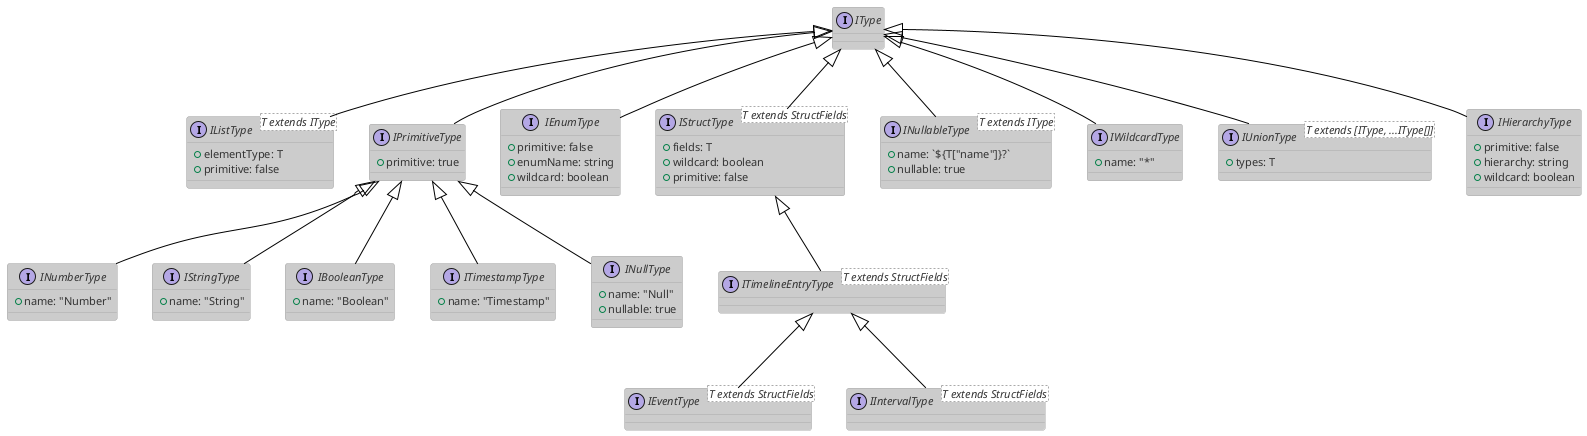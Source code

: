 @startuml
!theme reddress-lightred
interface IListType<T extends IType> extends IType {
    +elementType: T
    +primitive: false
}
interface IPrimitiveType extends IType {
    +primitive: true
}
interface IEnumType extends IType {
    +primitive: false
    +enumName: string
    +wildcard: boolean
}
interface IStructType<T extends StructFields> extends IType {
    +fields: T
    +wildcard: boolean
    +primitive: false
}
interface ITimelineEntryType<T extends StructFields> extends IStructType
interface IEventType<T extends StructFields> extends ITimelineEntryType
interface IIntervalType<T extends StructFields> extends ITimelineEntryType
interface INumberType extends IPrimitiveType {
    +name: "Number"
}
interface IStringType extends IPrimitiveType {
    +name: "String"
}
interface IBooleanType extends IPrimitiveType {
    +name: "Boolean"
}
interface ITimestampType extends IPrimitiveType {
    +name: "Timestamp"
}
interface INullType extends IPrimitiveType {
    +name: "Null"
    +nullable: true
}
interface INullableType<T extends IType> extends IType {
    +name: `${T["name"]}?`
    +nullable: true
}
interface IWildcardType extends IType {
    +name: "*"
}
interface IUnionType<T extends [IType, ...IType[]]> extends IType {
    +types: T
}
interface IHierarchyType extends IType {
    +primitive: false
    +hierarchy: string
    +wildcard: boolean
}
@enduml